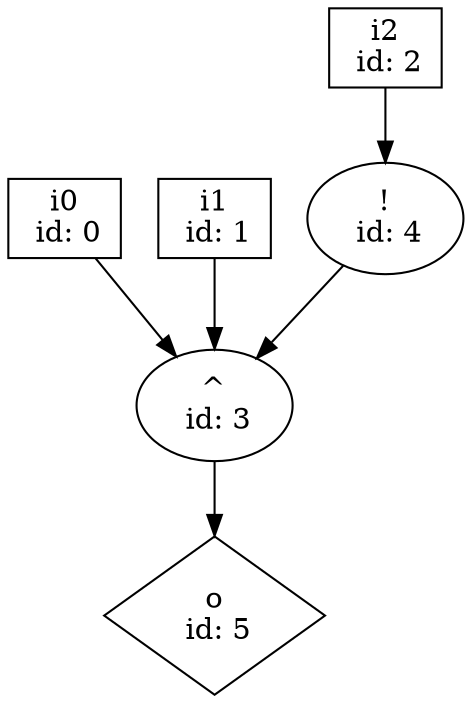 digraph G {
n0 [label="i0\n id: 0",shape="box"];
n1 [label="i1\n id: 1",shape="box"];
n2 [label="i2\n id: 2",shape="box"];
n3 [label="^\n id: 3"];
n4 [label="!\n id: 4"];
n5 [label="o\n id: 5",shape="diamond"];
n0 -> n3
n1 -> n3
n2 -> n4
n3 -> n5
n4 -> n3
}